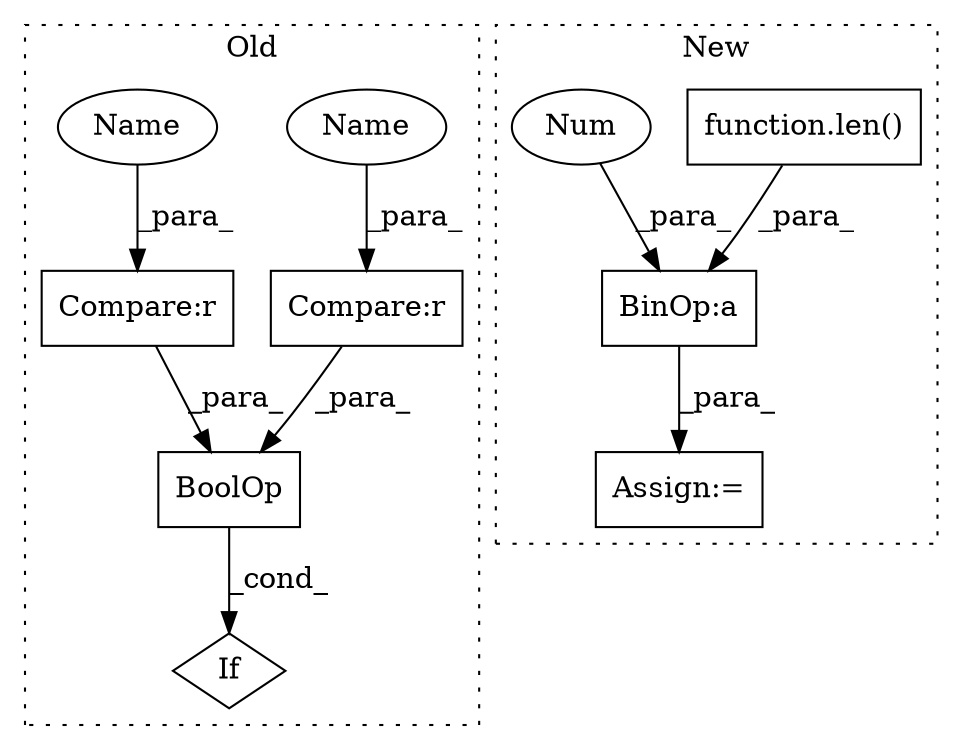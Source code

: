 digraph G {
subgraph cluster0 {
1 [label="BoolOp" a="72" s="1680" l="110" shape="box"];
3 [label="Compare:r" a="40" s="1681" l="26" shape="box"];
4 [label="Compare:r" a="40" s="1766" l="23" shape="box"];
5 [label="If" a="96" s="1677" l="3" shape="diamond"];
9 [label="Name" a="87" s="1784" l="4" shape="ellipse"];
10 [label="Name" a="87" s="1702" l="4" shape="ellipse"];
label = "Old";
style="dotted";
}
subgraph cluster1 {
2 [label="function.len()" a="75" s="2856,2866" l="4,1" shape="box"];
6 [label="Assign:=" a="68" s="2792" l="3" shape="box"];
7 [label="BinOp:a" a="82" s="2867" l="4" shape="box"];
8 [label="Num" a="76" s="2871" l="1" shape="ellipse"];
label = "New";
style="dotted";
}
1 -> 5 [label="_cond_"];
2 -> 7 [label="_para_"];
3 -> 1 [label="_para_"];
4 -> 1 [label="_para_"];
7 -> 6 [label="_para_"];
8 -> 7 [label="_para_"];
9 -> 4 [label="_para_"];
10 -> 3 [label="_para_"];
}